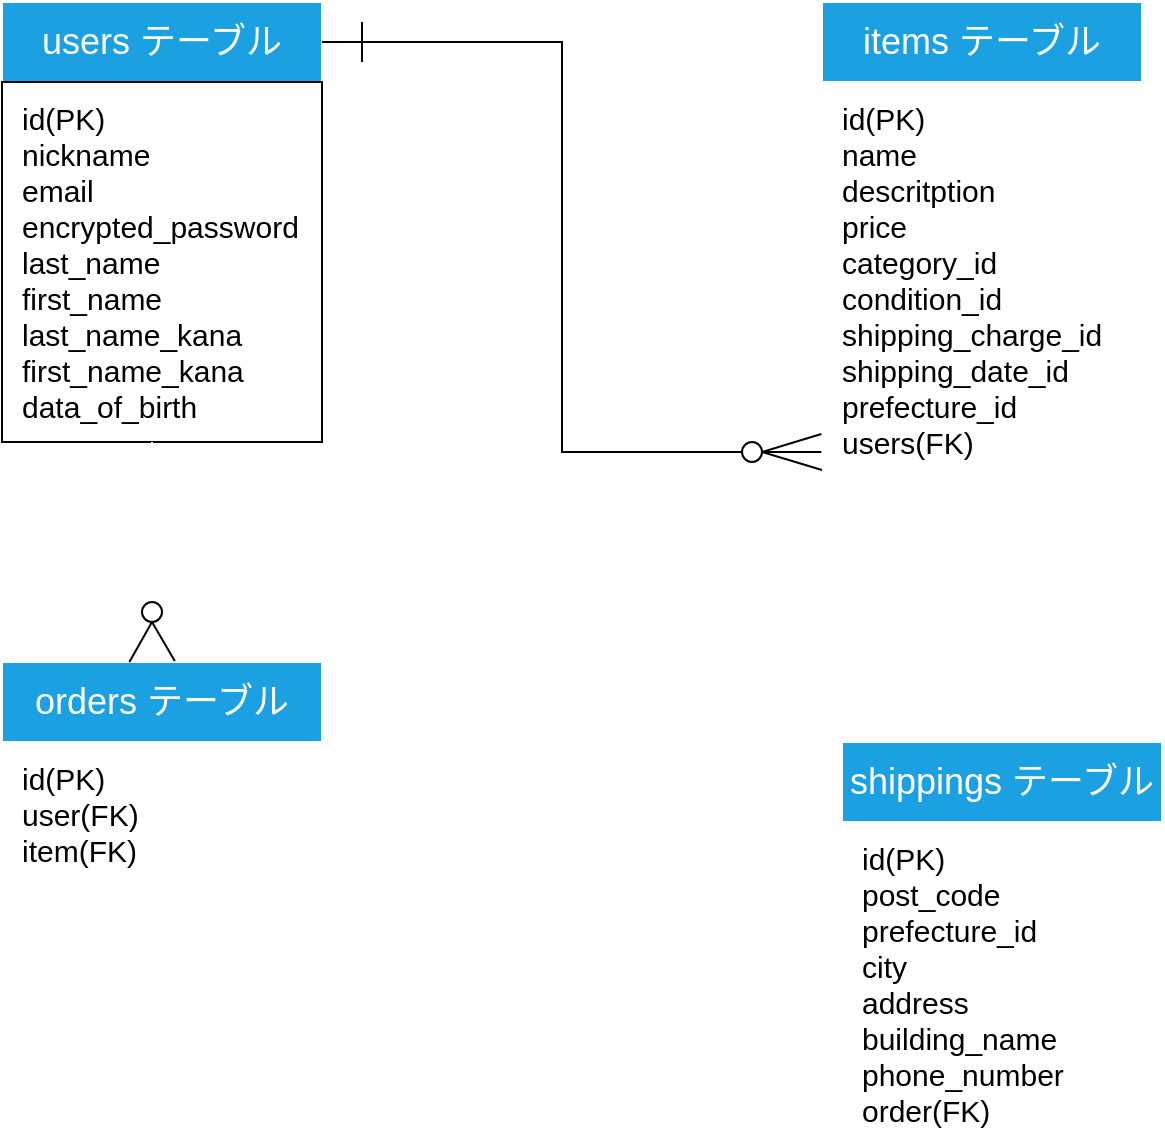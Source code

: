 <mxfile>
    <diagram id="Vqe7UCONtUzR9XacXdKj" name="ページ1">
        <mxGraphModel dx="1593" dy="667" grid="1" gridSize="10" guides="1" tooltips="1" connect="1" arrows="1" fold="1" page="1" pageScale="1" pageWidth="827" pageHeight="1169" math="0" shadow="0">
            <root>
                <mxCell id="0"/>
                <mxCell id="1" parent="0"/>
                <mxCell id="2" value="users テーブル" style="whiteSpace=wrap;html=1;fillColor=#1ba1e2;fontSize=18;fontColor=#ffffff;strokeColor=#FFFFFF;" vertex="1" parent="1">
                    <mxGeometry x="-800" y="40" width="160" height="40" as="geometry"/>
                </mxCell>
                <mxCell id="3" value="id(PK)&lt;br style=&quot;font-size: 15px;&quot;&gt;nickname&lt;br style=&quot;font-size: 15px;&quot;&gt;email&lt;br style=&quot;font-size: 15px;&quot;&gt;encrypted_password&lt;br style=&quot;font-size: 15px;&quot;&gt;last_name&lt;br style=&quot;font-size: 15px;&quot;&gt;first_name&lt;br style=&quot;font-size: 15px;&quot;&gt;last_name_kana&lt;br style=&quot;font-size: 15px;&quot;&gt;first_name_kana&lt;br style=&quot;font-size: 15px;&quot;&gt;data_of_birth" style="whiteSpace=wrap;html=1;fontSize=15;align=left;spacingLeft=5;spacingTop=0;spacingBottom=0;spacing=5;spacingRight=0;verticalAlign=top;" vertex="1" parent="1">
                    <mxGeometry x="-800" y="80" width="160" height="180" as="geometry"/>
                </mxCell>
                <mxCell id="4" value="items テーブル" style="whiteSpace=wrap;html=1;labelBackgroundColor=none;strokeColor=#FFFFFF;fontSize=18;fontColor=#ffffff;fillColor=#1ba1e2;" vertex="1" parent="1">
                    <mxGeometry x="-390" y="40" width="160" height="40" as="geometry"/>
                </mxCell>
                <mxCell id="5" value="id(PK)&lt;br&gt;name&lt;br&gt;descritption&lt;br&gt;price&lt;br&gt;category_id&lt;br&gt;condition_id&lt;br&gt;shipping_charge_id&lt;br&gt;shipping_date_id&lt;br&gt;prefecture_id&lt;br&gt;users(FK)" style="whiteSpace=wrap;html=1;labelBackgroundColor=none;strokeColor=#FFFFFF;fontSize=15;fontColor=default;fillColor=default;align=left;verticalAlign=top;spacing=5;spacingLeft=5;" vertex="1" parent="1">
                    <mxGeometry x="-390" y="80" width="160" height="200" as="geometry"/>
                </mxCell>
                <mxCell id="20" value="" style="endArrow=none;html=1;exitX=1;exitY=0.5;exitDx=0;exitDy=0;entryX=0;entryY=0.5;entryDx=0;entryDy=0;rounded=0;" edge="1" parent="1" source="2" target="22">
                    <mxGeometry width="50" height="50" relative="1" as="geometry">
                        <mxPoint x="-540" y="380" as="sourcePoint"/>
                        <mxPoint x="-430" y="264" as="targetPoint"/>
                        <Array as="points">
                            <mxPoint x="-520" y="60"/>
                            <mxPoint x="-520" y="264"/>
                            <mxPoint x="-520" y="265"/>
                        </Array>
                    </mxGeometry>
                </mxCell>
                <mxCell id="21" value="" style="endArrow=none;html=1;" edge="1" parent="1">
                    <mxGeometry width="50" height="50" relative="1" as="geometry">
                        <mxPoint x="-620" y="70" as="sourcePoint"/>
                        <mxPoint x="-620" y="50" as="targetPoint"/>
                        <Array as="points"/>
                    </mxGeometry>
                </mxCell>
                <mxCell id="22" value="" style="ellipse;whiteSpace=wrap;html=1;aspect=fixed;" vertex="1" parent="1">
                    <mxGeometry x="-430" y="260" width="10" height="10" as="geometry"/>
                </mxCell>
                <mxCell id="26" value="" style="endArrow=none;html=1;rounded=0;exitX=1;exitY=0.5;exitDx=0;exitDy=0;entryX=-0.002;entryY=0.88;entryDx=0;entryDy=0;entryPerimeter=0;" edge="1" parent="1" source="22" target="5">
                    <mxGeometry width="50" height="50" relative="1" as="geometry">
                        <mxPoint x="-430" y="290" as="sourcePoint"/>
                        <mxPoint x="-390" y="290" as="targetPoint"/>
                        <Array as="points"/>
                    </mxGeometry>
                </mxCell>
                <mxCell id="27" value="" style="endArrow=none;html=1;rounded=0;exitX=1;exitY=0.5;exitDx=0;exitDy=0;entryX=-0.002;entryY=0.925;entryDx=0;entryDy=0;entryPerimeter=0;" edge="1" parent="1" source="22" target="5">
                    <mxGeometry width="50" height="50" relative="1" as="geometry">
                        <mxPoint x="-410" y="280" as="sourcePoint"/>
                        <mxPoint x="-360" y="230" as="targetPoint"/>
                    </mxGeometry>
                </mxCell>
                <mxCell id="28" value="" style="endArrow=none;html=1;rounded=0;exitX=1;exitY=0.5;exitDx=0;exitDy=0;entryX=0;entryY=0.97;entryDx=0;entryDy=0;entryPerimeter=0;" edge="1" parent="1" source="22" target="5">
                    <mxGeometry width="50" height="50" relative="1" as="geometry">
                        <mxPoint x="-400" y="280" as="sourcePoint"/>
                        <mxPoint x="-350" y="230" as="targetPoint"/>
                    </mxGeometry>
                </mxCell>
                <mxCell id="70" value="orders テーブル" style="whiteSpace=wrap;html=1;fillColor=#1ba1e2;fontColor=#ffffff;strokeColor=#FFFFFF;fontSize=18;" vertex="1" parent="1">
                    <mxGeometry x="-800" y="370" width="160" height="40" as="geometry"/>
                </mxCell>
                <mxCell id="71" value="id(PK)&lt;br&gt;user(FK)&lt;br&gt;item(FK)" style="whiteSpace=wrap;html=1;strokeColor=#FFFFFF;fontSize=15;align=left;verticalAlign=top;spacing=5;spacingLeft=5;" vertex="1" parent="1">
                    <mxGeometry x="-800" y="410" width="160" height="70" as="geometry"/>
                </mxCell>
                <mxCell id="76" value="" style="line;strokeWidth=1;direction=south;html=1;strokeColor=#FFFFFF;fontSize=15;" vertex="1" parent="1">
                    <mxGeometry x="-730" y="260" width="10" height="80" as="geometry"/>
                </mxCell>
                <mxCell id="77" value="" style="line;strokeWidth=1;html=1;strokeColor=#FFFFFF;fontSize=15;" vertex="1" parent="1">
                    <mxGeometry x="-735" y="270" width="20" height="10" as="geometry"/>
                </mxCell>
                <mxCell id="79" value="" style="ellipse;whiteSpace=wrap;html=1;aspect=fixed;" vertex="1" parent="1">
                    <mxGeometry x="-730" y="340" width="10" height="10" as="geometry"/>
                </mxCell>
                <mxCell id="80" value="" style="line;strokeWidth=1;direction=south;html=1;strokeColor=#FFFFFF;fontSize=15;" vertex="1" parent="1">
                    <mxGeometry x="-730" y="350" width="10" height="20" as="geometry"/>
                </mxCell>
                <mxCell id="82" value="" style="endArrow=none;html=1;rounded=0;exitX=0.5;exitY=1;exitDx=0;exitDy=0;entryX=0.54;entryY=-0.012;entryDx=0;entryDy=0;entryPerimeter=0;" edge="1" parent="1" source="79" target="70">
                    <mxGeometry width="50" height="50" relative="1" as="geometry">
                        <mxPoint x="-715" y="350" as="sourcePoint"/>
                        <mxPoint x="-685.0" y="359" as="targetPoint"/>
                    </mxGeometry>
                </mxCell>
                <mxCell id="83" value="" style="endArrow=none;html=1;rounded=0;exitX=0;exitY=0.5;exitDx=0;exitDy=0;entryX=0.398;entryY=0;entryDx=0;entryDy=0;entryPerimeter=0;exitPerimeter=0;" edge="1" parent="1" source="80" target="70">
                    <mxGeometry width="50" height="50" relative="1" as="geometry">
                        <mxPoint x="-680" y="340" as="sourcePoint"/>
                        <mxPoint x="-650.0" y="349" as="targetPoint"/>
                    </mxGeometry>
                </mxCell>
                <mxCell id="84" value="" style="shape=partialRectangle;whiteSpace=wrap;html=1;bottom=0;right=0;fillColor=none;strokeColor=#FFFFFF;strokeWidth=1;fontSize=15;direction=west;" vertex="1" parent="1">
                    <mxGeometry x="-640" y="280" width="280" height="110" as="geometry"/>
                </mxCell>
                <mxCell id="85" value="" style="line;strokeWidth=1;direction=south;html=1;strokeColor=#FFFFFF;fontSize=15;" vertex="1" parent="1">
                    <mxGeometry x="-630" y="380" width="10" height="20" as="geometry"/>
                </mxCell>
                <mxCell id="88" value="" style="line;strokeWidth=1;html=1;strokeColor=#FFFFFF;fontSize=15;" vertex="1" parent="1">
                    <mxGeometry x="-370" y="290" width="20" height="10" as="geometry"/>
                </mxCell>
                <mxCell id="89" value="shippings テーブル" style="whiteSpace=wrap;html=1;strokeColor=#FFFFFF;strokeWidth=1;fontSize=18;fillColor=#1ba1e2;fontColor=#ffffff;" vertex="1" parent="1">
                    <mxGeometry x="-380" y="410" width="160" height="40" as="geometry"/>
                </mxCell>
                <mxCell id="90" value="id(PK)&lt;br&gt;post_code&lt;br&gt;prefecture_id&lt;br&gt;city&lt;br&gt;address&lt;br&gt;building_name&lt;br&gt;phone_number&lt;br&gt;order(FK)" style="whiteSpace=wrap;html=1;strokeColor=#FFFFFF;strokeWidth=1;fontSize=15;align=left;verticalAlign=top;spacingLeft=5;spacing=5;" vertex="1" parent="1">
                    <mxGeometry x="-380" y="450" width="160" height="160" as="geometry"/>
                </mxCell>
                <mxCell id="91" value="" style="line;strokeWidth=1;html=1;strokeColor=#FFFFFF;fontSize=15;" vertex="1" parent="1">
                    <mxGeometry x="-640" y="430" width="260" height="10" as="geometry"/>
                </mxCell>
                <mxCell id="92" value="" style="line;strokeWidth=1;direction=south;html=1;strokeColor=#FFFFFF;fontSize=15;" vertex="1" parent="1">
                    <mxGeometry x="-630" y="425" width="10" height="20" as="geometry"/>
                </mxCell>
                <mxCell id="93" value="" style="line;strokeWidth=1;direction=south;html=1;strokeColor=#FFFFFF;fontSize=15;" vertex="1" parent="1">
                    <mxGeometry x="-400" y="425" width="10" height="20" as="geometry"/>
                </mxCell>
            </root>
        </mxGraphModel>
    </diagram>
</mxfile>